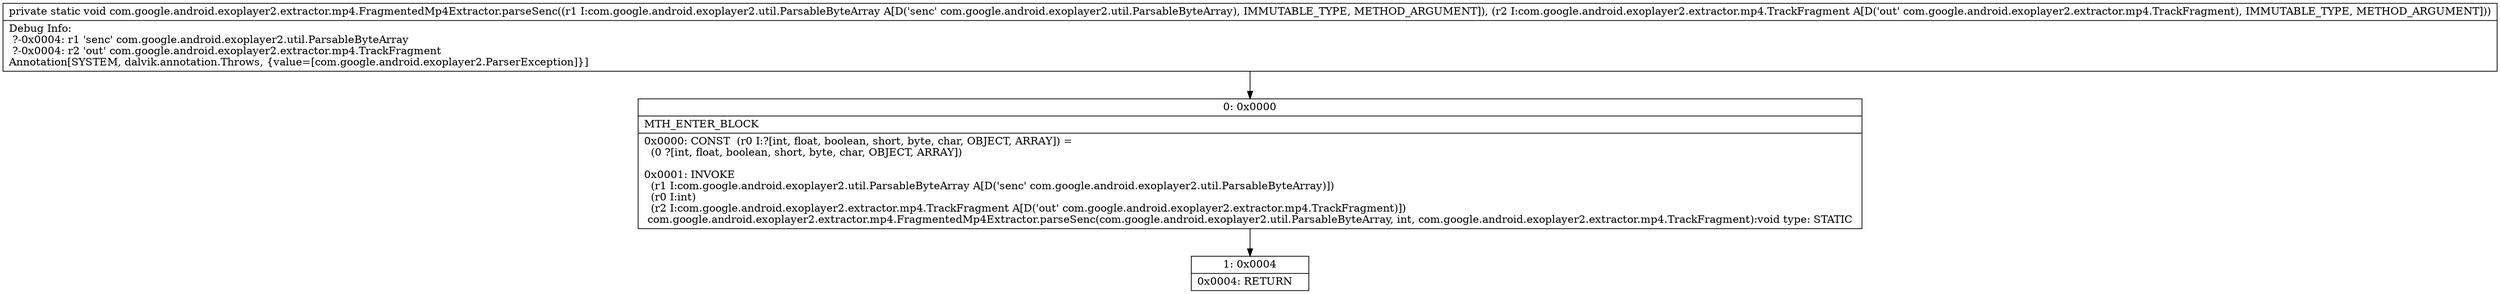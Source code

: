digraph "CFG forcom.google.android.exoplayer2.extractor.mp4.FragmentedMp4Extractor.parseSenc(Lcom\/google\/android\/exoplayer2\/util\/ParsableByteArray;Lcom\/google\/android\/exoplayer2\/extractor\/mp4\/TrackFragment;)V" {
Node_0 [shape=record,label="{0\:\ 0x0000|MTH_ENTER_BLOCK\l|0x0000: CONST  (r0 I:?[int, float, boolean, short, byte, char, OBJECT, ARRAY]) = \l  (0 ?[int, float, boolean, short, byte, char, OBJECT, ARRAY])\l \l0x0001: INVOKE  \l  (r1 I:com.google.android.exoplayer2.util.ParsableByteArray A[D('senc' com.google.android.exoplayer2.util.ParsableByteArray)])\l  (r0 I:int)\l  (r2 I:com.google.android.exoplayer2.extractor.mp4.TrackFragment A[D('out' com.google.android.exoplayer2.extractor.mp4.TrackFragment)])\l com.google.android.exoplayer2.extractor.mp4.FragmentedMp4Extractor.parseSenc(com.google.android.exoplayer2.util.ParsableByteArray, int, com.google.android.exoplayer2.extractor.mp4.TrackFragment):void type: STATIC \l}"];
Node_1 [shape=record,label="{1\:\ 0x0004|0x0004: RETURN   \l}"];
MethodNode[shape=record,label="{private static void com.google.android.exoplayer2.extractor.mp4.FragmentedMp4Extractor.parseSenc((r1 I:com.google.android.exoplayer2.util.ParsableByteArray A[D('senc' com.google.android.exoplayer2.util.ParsableByteArray), IMMUTABLE_TYPE, METHOD_ARGUMENT]), (r2 I:com.google.android.exoplayer2.extractor.mp4.TrackFragment A[D('out' com.google.android.exoplayer2.extractor.mp4.TrackFragment), IMMUTABLE_TYPE, METHOD_ARGUMENT]))  | Debug Info:\l  ?\-0x0004: r1 'senc' com.google.android.exoplayer2.util.ParsableByteArray\l  ?\-0x0004: r2 'out' com.google.android.exoplayer2.extractor.mp4.TrackFragment\lAnnotation[SYSTEM, dalvik.annotation.Throws, \{value=[com.google.android.exoplayer2.ParserException]\}]\l}"];
MethodNode -> Node_0;
Node_0 -> Node_1;
}

